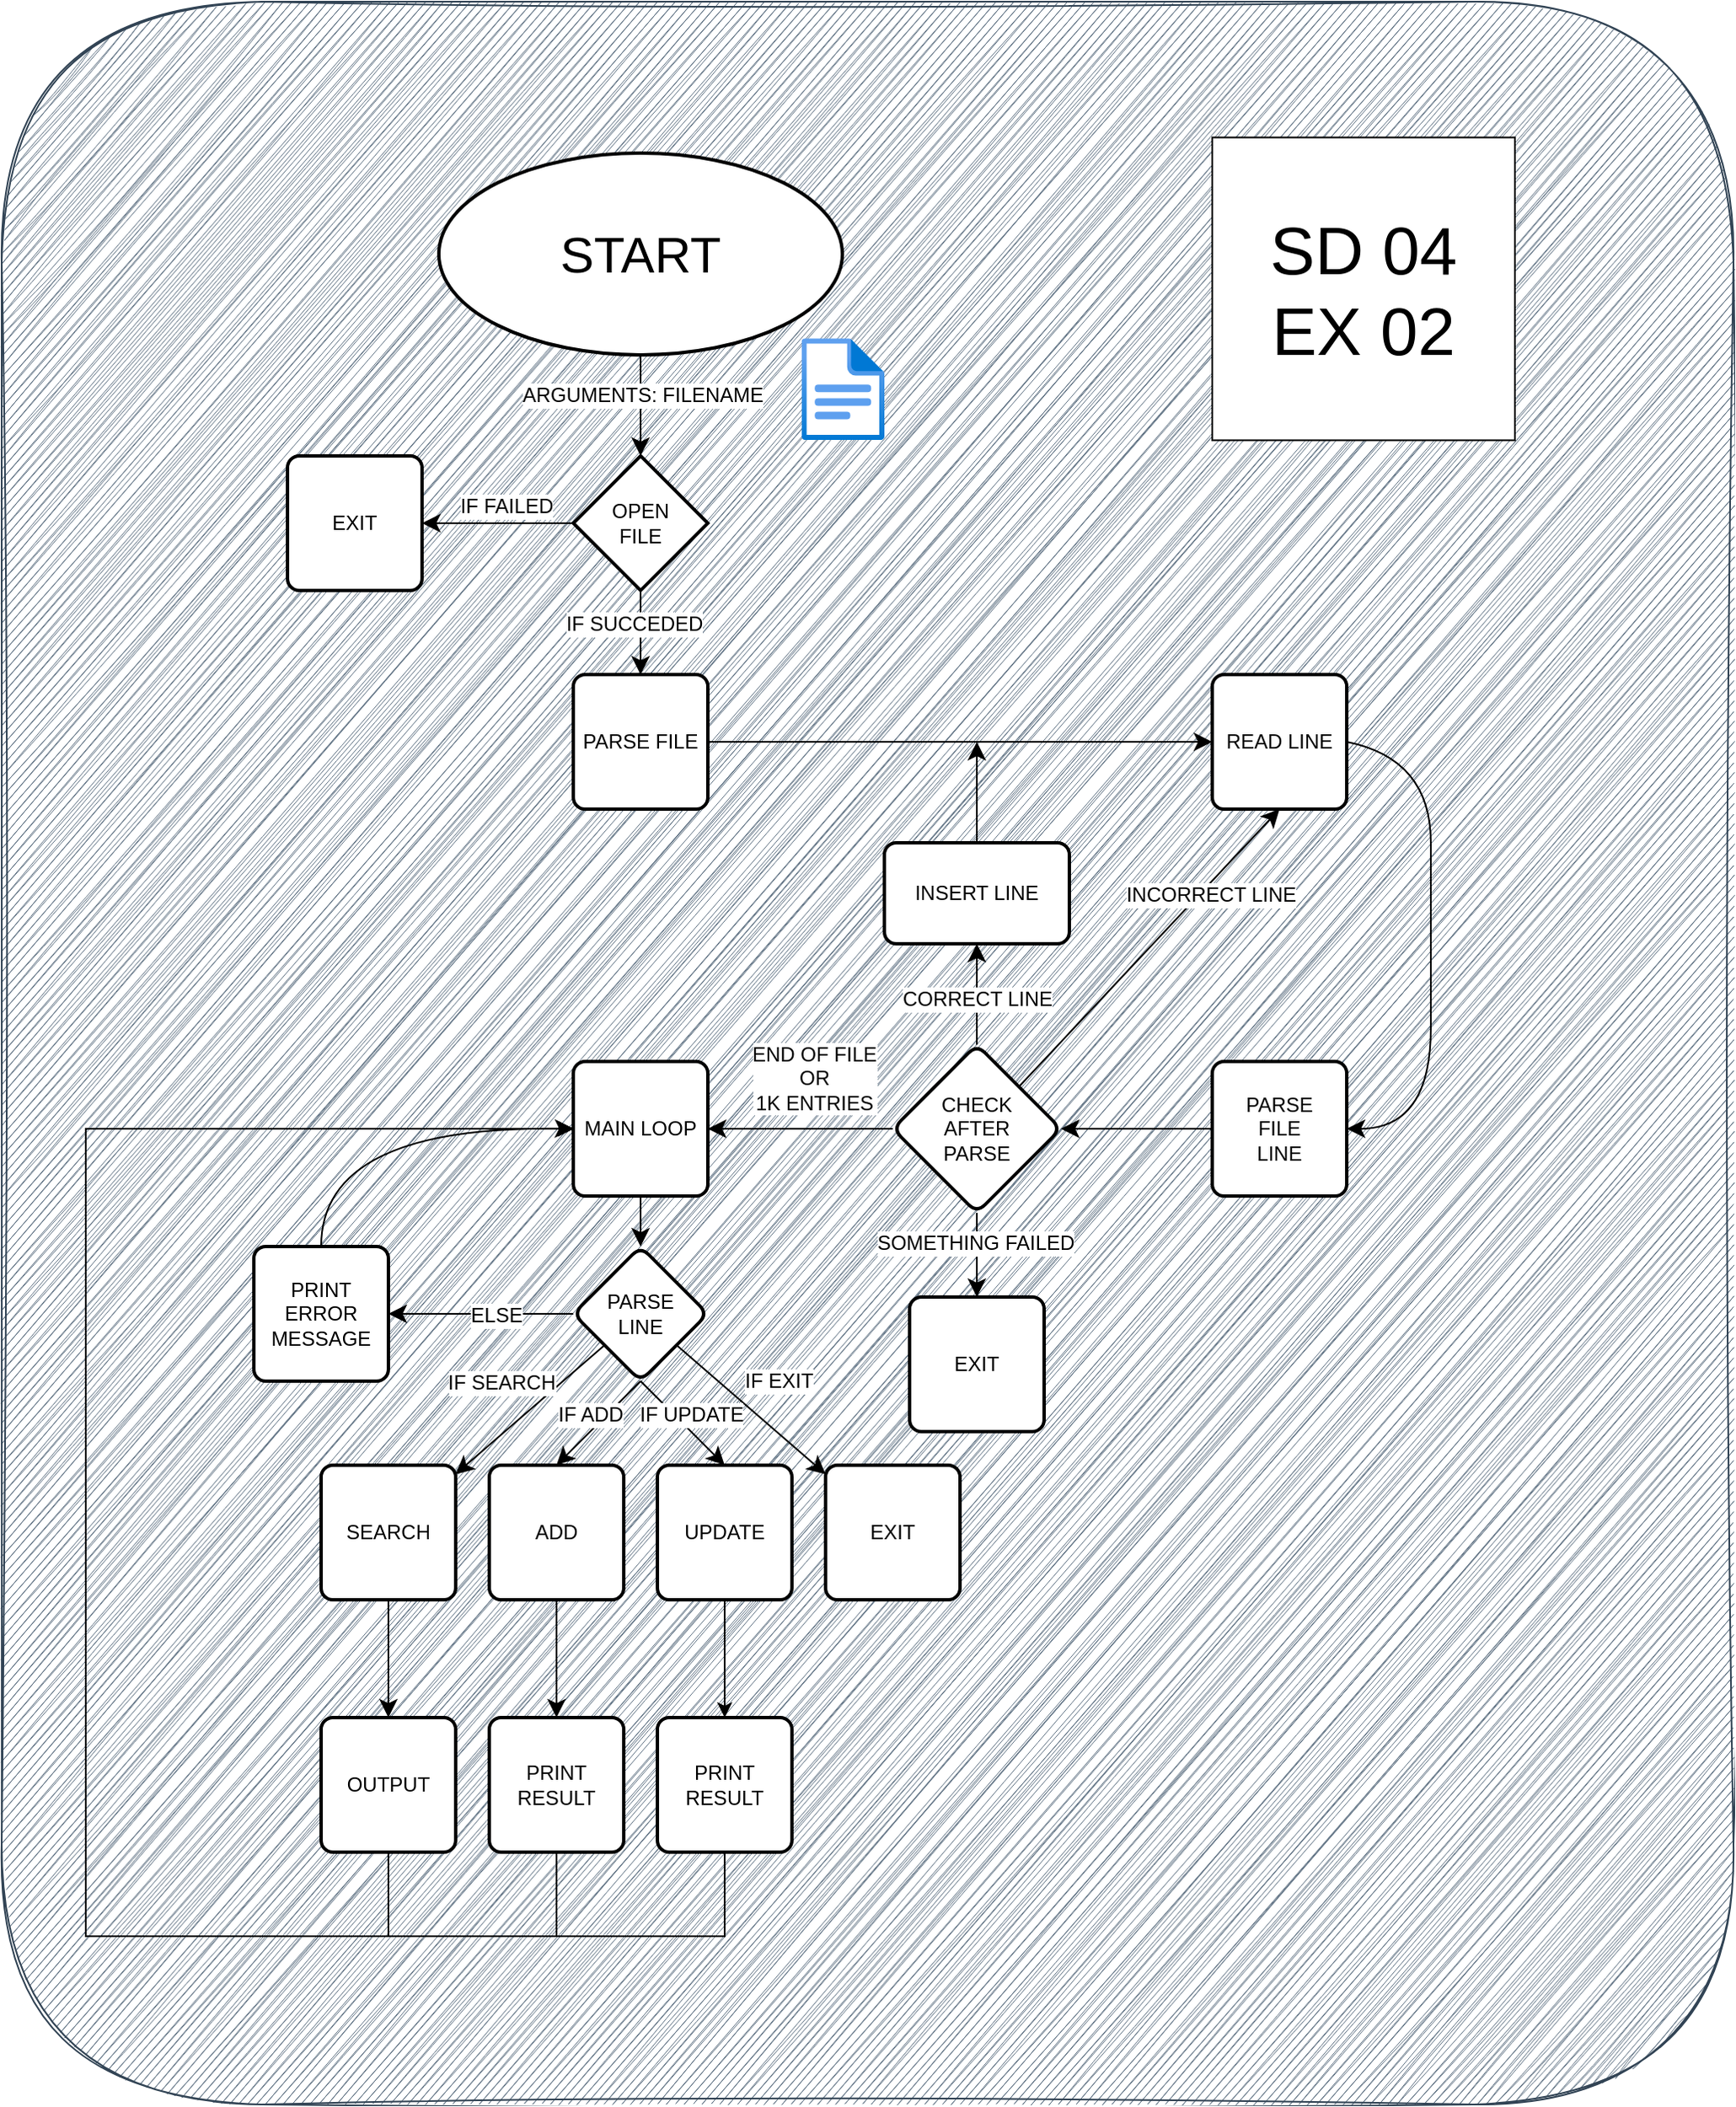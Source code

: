 <mxfile version="27.1.6">
  <diagram id="EDmHR_g1la7P6RcFaaBi" name="Pagina-1">
    <mxGraphModel dx="2287" dy="1240" grid="1" gridSize="10" guides="1" tooltips="1" connect="1" arrows="1" fold="1" page="0" pageScale="1" pageWidth="827" pageHeight="1169" math="0" shadow="0">
      <root>
        <mxCell id="0" />
        <mxCell id="1" parent="0" />
        <mxCell id="TbW7v7ZcEK5JP2u3PYIR-22" value="" style="rounded=1;whiteSpace=wrap;html=1;strokeWidth=1;perimeterSpacing=2;sketch=1;curveFitting=1;jiggle=2;fillColor=#647687;fontColor=#ffffff;strokeColor=#314354;glass=0;" vertex="1" parent="1">
          <mxGeometry x="350" y="250" width="1030" height="1250" as="geometry" />
        </mxCell>
        <mxCell id="ej3CaOeuSr0K_tqCnYNM-1" value="" style="edgeStyle=none;curved=1;rounded=0;orthogonalLoop=1;jettySize=auto;html=1;fontSize=12;startSize=8;endSize=8;" parent="1" source="ej3CaOeuSr0K_tqCnYNM-3" target="ej3CaOeuSr0K_tqCnYNM-55" edge="1">
          <mxGeometry relative="1" as="geometry" />
        </mxCell>
        <mxCell id="ej3CaOeuSr0K_tqCnYNM-2" value="ARGUMENTS: FILENAME" style="edgeLabel;html=1;align=center;verticalAlign=middle;resizable=0;points=[];fontSize=12;" parent="ej3CaOeuSr0K_tqCnYNM-1" vertex="1" connectable="0">
          <mxGeometry x="-0.214" y="1" relative="1" as="geometry">
            <mxPoint as="offset" />
          </mxGeometry>
        </mxCell>
        <mxCell id="ej3CaOeuSr0K_tqCnYNM-3" value="&lt;font style=&quot;font-size: 30px;&quot;&gt;START&lt;/font&gt;" style="strokeWidth=2;html=1;shape=mxgraph.flowchart.start_1;whiteSpace=wrap;" parent="1" vertex="1">
          <mxGeometry x="610" y="340" width="240" height="120" as="geometry" />
        </mxCell>
        <mxCell id="ej3CaOeuSr0K_tqCnYNM-4" value="" style="image;aspect=fixed;html=1;points=[];align=center;fontSize=12;image=img/lib/azure2/general/File.svg;" parent="1" vertex="1">
          <mxGeometry x="825.72" y="450" width="49.28" height="60.72" as="geometry" />
        </mxCell>
        <mxCell id="ej3CaOeuSr0K_tqCnYNM-5" value="" style="edgeStyle=none;curved=1;rounded=0;orthogonalLoop=1;jettySize=auto;html=1;fontSize=12;startSize=8;endSize=8;exitX=1;exitY=0.5;exitDx=0;exitDy=0;" parent="1" source="ej3CaOeuSr0K_tqCnYNM-6" target="ej3CaOeuSr0K_tqCnYNM-8" edge="1">
          <mxGeometry relative="1" as="geometry">
            <mxPoint x="820" y="700" as="sourcePoint" />
          </mxGeometry>
        </mxCell>
        <mxCell id="ej3CaOeuSr0K_tqCnYNM-6" value="PARSE FILE" style="rounded=1;whiteSpace=wrap;html=1;absoluteArcSize=1;arcSize=14;strokeWidth=2;" parent="1" vertex="1">
          <mxGeometry x="690" y="650" width="80" height="80" as="geometry" />
        </mxCell>
        <mxCell id="ej3CaOeuSr0K_tqCnYNM-7" style="edgeStyle=none;curved=1;rounded=0;orthogonalLoop=1;jettySize=auto;html=1;exitX=1;exitY=0.5;exitDx=0;exitDy=0;fontSize=12;startSize=8;endSize=8;entryX=1;entryY=0.5;entryDx=0;entryDy=0;" parent="1" source="ej3CaOeuSr0K_tqCnYNM-8" target="ej3CaOeuSr0K_tqCnYNM-10" edge="1">
          <mxGeometry relative="1" as="geometry">
            <mxPoint x="1210" y="700.059" as="targetPoint" />
            <Array as="points">
              <mxPoint x="1200" y="700" />
              <mxPoint x="1200" y="800" />
              <mxPoint x="1200" y="920" />
            </Array>
          </mxGeometry>
        </mxCell>
        <mxCell id="ej3CaOeuSr0K_tqCnYNM-8" value="READ LINE" style="whiteSpace=wrap;html=1;rounded=1;absoluteArcSize=1;arcSize=14;strokeWidth=2;" parent="1" vertex="1">
          <mxGeometry x="1070" y="650" width="80" height="80" as="geometry" />
        </mxCell>
        <mxCell id="ej3CaOeuSr0K_tqCnYNM-9" value="" style="edgeStyle=none;curved=1;rounded=0;orthogonalLoop=1;jettySize=auto;html=1;fontSize=12;startSize=8;endSize=8;entryX=1;entryY=0.5;entryDx=0;entryDy=0;" parent="1" source="ej3CaOeuSr0K_tqCnYNM-10" target="ej3CaOeuSr0K_tqCnYNM-19" edge="1">
          <mxGeometry relative="1" as="geometry">
            <mxPoint x="1000.0" y="920" as="targetPoint" />
          </mxGeometry>
        </mxCell>
        <mxCell id="ej3CaOeuSr0K_tqCnYNM-10" value="PARSE&lt;div&gt;FILE&lt;/div&gt;&lt;div&gt;LINE&lt;/div&gt;" style="whiteSpace=wrap;html=1;rounded=1;absoluteArcSize=1;arcSize=14;strokeWidth=2;" parent="1" vertex="1">
          <mxGeometry x="1070" y="880" width="80" height="80" as="geometry" />
        </mxCell>
        <mxCell id="ej3CaOeuSr0K_tqCnYNM-11" style="edgeStyle=none;curved=1;rounded=0;orthogonalLoop=1;jettySize=auto;html=1;fontSize=12;startSize=8;endSize=8;entryX=0.5;entryY=1;entryDx=0;entryDy=0;" parent="1" source="ej3CaOeuSr0K_tqCnYNM-19" target="ej3CaOeuSr0K_tqCnYNM-22" edge="1">
          <mxGeometry relative="1" as="geometry">
            <mxPoint x="930" y="820" as="targetPoint" />
          </mxGeometry>
        </mxCell>
        <mxCell id="ej3CaOeuSr0K_tqCnYNM-12" value="CORRECT LINE" style="edgeLabel;html=1;align=center;verticalAlign=middle;resizable=0;points=[];fontSize=12;" parent="ej3CaOeuSr0K_tqCnYNM-11" vertex="1" connectable="0">
          <mxGeometry x="-0.132" relative="1" as="geometry">
            <mxPoint y="-1" as="offset" />
          </mxGeometry>
        </mxCell>
        <mxCell id="ej3CaOeuSr0K_tqCnYNM-13" style="edgeStyle=none;curved=1;rounded=0;orthogonalLoop=1;jettySize=auto;html=1;fontSize=12;startSize=8;endSize=8;entryX=1;entryY=0.5;entryDx=0;entryDy=0;" parent="1" source="ej3CaOeuSr0K_tqCnYNM-19" target="ej3CaOeuSr0K_tqCnYNM-24" edge="1">
          <mxGeometry relative="1" as="geometry">
            <mxPoint x="770" y="920" as="targetPoint" />
          </mxGeometry>
        </mxCell>
        <mxCell id="ej3CaOeuSr0K_tqCnYNM-14" value="END OF FILE&lt;div&gt;OR&lt;/div&gt;&lt;div&gt;1K ENTRIES&lt;/div&gt;" style="edgeLabel;html=1;align=center;verticalAlign=middle;resizable=0;points=[];fontSize=12;" parent="ej3CaOeuSr0K_tqCnYNM-13" vertex="1" connectable="0">
          <mxGeometry x="-0.169" y="2" relative="1" as="geometry">
            <mxPoint x="-2" y="-32" as="offset" />
          </mxGeometry>
        </mxCell>
        <mxCell id="ej3CaOeuSr0K_tqCnYNM-15" value="" style="edgeStyle=none;curved=1;rounded=0;orthogonalLoop=1;jettySize=auto;html=1;fontSize=12;startSize=8;endSize=8;" parent="1" source="ej3CaOeuSr0K_tqCnYNM-19" target="ej3CaOeuSr0K_tqCnYNM-20" edge="1">
          <mxGeometry relative="1" as="geometry" />
        </mxCell>
        <mxCell id="ej3CaOeuSr0K_tqCnYNM-16" value="SOMETHING FAILED" style="edgeLabel;html=1;align=center;verticalAlign=middle;resizable=0;points=[];fontSize=12;" parent="ej3CaOeuSr0K_tqCnYNM-15" vertex="1" connectable="0">
          <mxGeometry x="-0.292" y="-1" relative="1" as="geometry">
            <mxPoint as="offset" />
          </mxGeometry>
        </mxCell>
        <mxCell id="ej3CaOeuSr0K_tqCnYNM-17" style="edgeStyle=none;curved=1;rounded=0;orthogonalLoop=1;jettySize=auto;html=1;exitX=1;exitY=0;exitDx=0;exitDy=0;fontSize=12;startSize=8;endSize=8;entryX=0.5;entryY=1;entryDx=0;entryDy=0;" parent="1" source="ej3CaOeuSr0K_tqCnYNM-19" target="ej3CaOeuSr0K_tqCnYNM-8" edge="1">
          <mxGeometry relative="1" as="geometry">
            <mxPoint x="1060" y="770" as="targetPoint" />
          </mxGeometry>
        </mxCell>
        <mxCell id="ej3CaOeuSr0K_tqCnYNM-18" value="INCORRECT LINE" style="edgeLabel;html=1;align=center;verticalAlign=middle;resizable=0;points=[];fontSize=12;" parent="ej3CaOeuSr0K_tqCnYNM-17" vertex="1" connectable="0">
          <mxGeometry x="-0.12" y="-1" relative="1" as="geometry">
            <mxPoint x="45" y="-42" as="offset" />
          </mxGeometry>
        </mxCell>
        <mxCell id="ej3CaOeuSr0K_tqCnYNM-19" value="CHECK&lt;div&gt;AFTER&lt;/div&gt;&lt;div&gt;PARSE&lt;/div&gt;" style="rhombus;whiteSpace=wrap;html=1;rounded=1;absoluteArcSize=1;arcSize=14;strokeWidth=2;" parent="1" vertex="1">
          <mxGeometry x="880" y="870" width="100" height="100" as="geometry" />
        </mxCell>
        <mxCell id="ej3CaOeuSr0K_tqCnYNM-20" value="EXIT" style="whiteSpace=wrap;html=1;rounded=1;absoluteArcSize=1;arcSize=14;strokeWidth=2;" parent="1" vertex="1">
          <mxGeometry x="890" y="1020" width="80" height="80" as="geometry" />
        </mxCell>
        <mxCell id="ej3CaOeuSr0K_tqCnYNM-21" style="edgeStyle=none;curved=1;rounded=0;orthogonalLoop=1;jettySize=auto;html=1;fontSize=12;startSize=8;endSize=8;" parent="1" source="ej3CaOeuSr0K_tqCnYNM-22" edge="1">
          <mxGeometry relative="1" as="geometry">
            <mxPoint x="930" y="690" as="targetPoint" />
          </mxGeometry>
        </mxCell>
        <mxCell id="ej3CaOeuSr0K_tqCnYNM-22" value="INSERT LINE" style="whiteSpace=wrap;html=1;rounded=1;absoluteArcSize=1;arcSize=14;strokeWidth=2;" parent="1" vertex="1">
          <mxGeometry x="875" y="750" width="110" height="60" as="geometry" />
        </mxCell>
        <mxCell id="ej3CaOeuSr0K_tqCnYNM-23" value="" style="edgeStyle=none;curved=1;rounded=0;orthogonalLoop=1;jettySize=auto;html=1;fontSize=12;startSize=8;endSize=8;" parent="1" source="ej3CaOeuSr0K_tqCnYNM-24" target="ej3CaOeuSr0K_tqCnYNM-31" edge="1">
          <mxGeometry relative="1" as="geometry" />
        </mxCell>
        <mxCell id="ej3CaOeuSr0K_tqCnYNM-24" value="MAIN LOOP" style="rounded=1;whiteSpace=wrap;html=1;absoluteArcSize=1;arcSize=14;strokeWidth=2;" parent="1" vertex="1">
          <mxGeometry x="690" y="880" width="80" height="80" as="geometry" />
        </mxCell>
        <mxCell id="ej3CaOeuSr0K_tqCnYNM-25" value="" style="edgeStyle=none;curved=1;rounded=0;orthogonalLoop=1;jettySize=auto;html=1;fontSize=12;startSize=8;endSize=8;" parent="1" source="ej3CaOeuSr0K_tqCnYNM-31" target="ej3CaOeuSr0K_tqCnYNM-33" edge="1">
          <mxGeometry relative="1" as="geometry" />
        </mxCell>
        <mxCell id="ej3CaOeuSr0K_tqCnYNM-26" value="IF SEARCH" style="edgeLabel;html=1;align=center;verticalAlign=middle;resizable=0;points=[];fontSize=12;" parent="ej3CaOeuSr0K_tqCnYNM-25" vertex="1" connectable="0">
          <mxGeometry x="0.056" y="-2" relative="1" as="geometry">
            <mxPoint x="-14" y="-17" as="offset" />
          </mxGeometry>
        </mxCell>
        <mxCell id="ej3CaOeuSr0K_tqCnYNM-27" value="" style="edgeStyle=none;curved=1;rounded=0;orthogonalLoop=1;jettySize=auto;html=1;fontSize=12;startSize=8;endSize=8;" parent="1" source="ej3CaOeuSr0K_tqCnYNM-31" target="ej3CaOeuSr0K_tqCnYNM-34" edge="1">
          <mxGeometry relative="1" as="geometry" />
        </mxCell>
        <mxCell id="ej3CaOeuSr0K_tqCnYNM-28" value="IF EXIT" style="edgeLabel;html=1;align=center;verticalAlign=middle;resizable=0;points=[];fontSize=12;" parent="ej3CaOeuSr0K_tqCnYNM-27" vertex="1" connectable="0">
          <mxGeometry x="-0.01" y="2" relative="1" as="geometry">
            <mxPoint x="15" y="-15" as="offset" />
          </mxGeometry>
        </mxCell>
        <mxCell id="ej3CaOeuSr0K_tqCnYNM-29" value="" style="edgeStyle=none;curved=1;rounded=0;orthogonalLoop=1;jettySize=auto;html=1;fontSize=12;startSize=8;endSize=8;" parent="1" source="ej3CaOeuSr0K_tqCnYNM-31" target="ej3CaOeuSr0K_tqCnYNM-47" edge="1">
          <mxGeometry relative="1" as="geometry" />
        </mxCell>
        <mxCell id="ej3CaOeuSr0K_tqCnYNM-30" value="ELSE" style="edgeLabel;html=1;align=center;verticalAlign=middle;resizable=0;points=[];fontSize=12;" parent="ej3CaOeuSr0K_tqCnYNM-29" vertex="1" connectable="0">
          <mxGeometry x="-0.162" y="1" relative="1" as="geometry">
            <mxPoint as="offset" />
          </mxGeometry>
        </mxCell>
        <mxCell id="ej3CaOeuSr0K_tqCnYNM-58" value="IF ADD" style="edgeStyle=none;curved=1;rounded=0;orthogonalLoop=1;jettySize=auto;html=1;exitX=0.5;exitY=1;exitDx=0;exitDy=0;entryX=0.5;entryY=0;entryDx=0;entryDy=0;fontSize=12;startSize=8;endSize=8;" parent="1" source="ej3CaOeuSr0K_tqCnYNM-31" target="ej3CaOeuSr0K_tqCnYNM-57" edge="1">
          <mxGeometry y="-7" relative="1" as="geometry">
            <mxPoint as="offset" />
          </mxGeometry>
        </mxCell>
        <mxCell id="ej3CaOeuSr0K_tqCnYNM-31" value="PARSE&lt;div&gt;LINE&lt;/div&gt;" style="rhombus;whiteSpace=wrap;html=1;rounded=1;absoluteArcSize=1;arcSize=14;strokeWidth=2;" parent="1" vertex="1">
          <mxGeometry x="690" y="990" width="80" height="80" as="geometry" />
        </mxCell>
        <mxCell id="ej3CaOeuSr0K_tqCnYNM-32" value="" style="edgeStyle=none;curved=1;rounded=0;orthogonalLoop=1;jettySize=auto;html=1;fontSize=12;startSize=8;endSize=8;entryX=0.5;entryY=0;entryDx=0;entryDy=0;" parent="1" source="ej3CaOeuSr0K_tqCnYNM-33" target="TbW7v7ZcEK5JP2u3PYIR-6" edge="1">
          <mxGeometry relative="1" as="geometry">
            <mxPoint x="580" y="1270" as="targetPoint" />
          </mxGeometry>
        </mxCell>
        <mxCell id="ej3CaOeuSr0K_tqCnYNM-33" value="SEARCH" style="whiteSpace=wrap;html=1;rounded=1;absoluteArcSize=1;arcSize=14;strokeWidth=2;" parent="1" vertex="1">
          <mxGeometry x="540" y="1120" width="80" height="80" as="geometry" />
        </mxCell>
        <mxCell id="ej3CaOeuSr0K_tqCnYNM-34" value="EXIT" style="whiteSpace=wrap;html=1;rounded=1;absoluteArcSize=1;arcSize=14;strokeWidth=2;" parent="1" vertex="1">
          <mxGeometry x="840" y="1120" width="80" height="80" as="geometry" />
        </mxCell>
        <mxCell id="ej3CaOeuSr0K_tqCnYNM-46" style="edgeStyle=none;curved=1;rounded=0;orthogonalLoop=1;jettySize=auto;html=1;entryX=0;entryY=0.5;entryDx=0;entryDy=0;fontSize=12;startSize=8;endSize=8;" parent="1" source="ej3CaOeuSr0K_tqCnYNM-47" target="ej3CaOeuSr0K_tqCnYNM-24" edge="1">
          <mxGeometry relative="1" as="geometry">
            <Array as="points">
              <mxPoint x="540" y="918" />
            </Array>
          </mxGeometry>
        </mxCell>
        <mxCell id="ej3CaOeuSr0K_tqCnYNM-47" value="PRINT&lt;div&gt;ERROR&lt;/div&gt;&lt;div&gt;MESSAGE&lt;/div&gt;" style="whiteSpace=wrap;html=1;rounded=1;absoluteArcSize=1;arcSize=14;strokeWidth=2;" parent="1" vertex="1">
          <mxGeometry x="500" y="990" width="80" height="80" as="geometry" />
        </mxCell>
        <mxCell id="ej3CaOeuSr0K_tqCnYNM-51" style="edgeStyle=none;curved=1;rounded=0;orthogonalLoop=1;jettySize=auto;html=1;entryX=0.5;entryY=0;entryDx=0;entryDy=0;fontSize=12;startSize=8;endSize=8;" parent="1" source="ej3CaOeuSr0K_tqCnYNM-55" target="ej3CaOeuSr0K_tqCnYNM-6" edge="1">
          <mxGeometry relative="1" as="geometry" />
        </mxCell>
        <mxCell id="ej3CaOeuSr0K_tqCnYNM-52" value="IF SUCCEDED" style="edgeLabel;html=1;align=center;verticalAlign=middle;resizable=0;points=[];fontSize=12;" parent="ej3CaOeuSr0K_tqCnYNM-51" vertex="1" connectable="0">
          <mxGeometry x="-0.225" y="-4" relative="1" as="geometry">
            <mxPoint as="offset" />
          </mxGeometry>
        </mxCell>
        <mxCell id="ej3CaOeuSr0K_tqCnYNM-53" value="" style="edgeStyle=none;curved=1;rounded=0;orthogonalLoop=1;jettySize=auto;html=1;fontSize=12;startSize=8;endSize=8;entryX=1;entryY=0.5;entryDx=0;entryDy=0;" parent="1" source="ej3CaOeuSr0K_tqCnYNM-55" target="ej3CaOeuSr0K_tqCnYNM-56" edge="1">
          <mxGeometry relative="1" as="geometry">
            <mxPoint x="590" y="560" as="targetPoint" />
          </mxGeometry>
        </mxCell>
        <mxCell id="ej3CaOeuSr0K_tqCnYNM-54" value="IF FAILED" style="edgeLabel;html=1;align=center;verticalAlign=middle;resizable=0;points=[];fontSize=12;" parent="ej3CaOeuSr0K_tqCnYNM-53" vertex="1" connectable="0">
          <mxGeometry x="0.103" relative="1" as="geometry">
            <mxPoint x="9" y="-10" as="offset" />
          </mxGeometry>
        </mxCell>
        <mxCell id="ej3CaOeuSr0K_tqCnYNM-55" value="OPEN&lt;div&gt;FILE&lt;/div&gt;" style="rhombus;whiteSpace=wrap;html=1;strokeWidth=2;" parent="1" vertex="1">
          <mxGeometry x="690" y="520" width="80" height="80" as="geometry" />
        </mxCell>
        <mxCell id="ej3CaOeuSr0K_tqCnYNM-56" value="EXIT" style="rounded=1;whiteSpace=wrap;html=1;absoluteArcSize=1;arcSize=14;strokeWidth=2;" parent="1" vertex="1">
          <mxGeometry x="520" y="520" width="80" height="80" as="geometry" />
        </mxCell>
        <mxCell id="ej3CaOeuSr0K_tqCnYNM-60" style="edgeStyle=none;curved=1;rounded=0;orthogonalLoop=1;jettySize=auto;html=1;exitX=0.5;exitY=1;exitDx=0;exitDy=0;fontSize=12;startSize=8;endSize=8;entryX=0.5;entryY=0;entryDx=0;entryDy=0;" parent="1" source="ej3CaOeuSr0K_tqCnYNM-57" target="TbW7v7ZcEK5JP2u3PYIR-14" edge="1">
          <mxGeometry relative="1" as="geometry">
            <mxPoint x="680" y="1270" as="targetPoint" />
          </mxGeometry>
        </mxCell>
        <mxCell id="ej3CaOeuSr0K_tqCnYNM-57" value="ADD" style="whiteSpace=wrap;html=1;rounded=1;absoluteArcSize=1;arcSize=14;strokeWidth=2;" parent="1" vertex="1">
          <mxGeometry x="640" y="1120" width="80" height="80" as="geometry" />
        </mxCell>
        <mxCell id="TbW7v7ZcEK5JP2u3PYIR-16" style="edgeStyle=orthogonalEdgeStyle;rounded=0;orthogonalLoop=1;jettySize=auto;html=1;entryX=0.5;entryY=0;entryDx=0;entryDy=0;" edge="1" parent="1" source="TbW7v7ZcEK5JP2u3PYIR-2" target="TbW7v7ZcEK5JP2u3PYIR-15">
          <mxGeometry relative="1" as="geometry" />
        </mxCell>
        <mxCell id="TbW7v7ZcEK5JP2u3PYIR-2" value="UPDATE" style="whiteSpace=wrap;html=1;rounded=1;absoluteArcSize=1;arcSize=14;strokeWidth=2;" vertex="1" parent="1">
          <mxGeometry x="740" y="1120" width="80" height="80" as="geometry" />
        </mxCell>
        <mxCell id="TbW7v7ZcEK5JP2u3PYIR-5" value="IF UPDATE" style="edgeStyle=none;curved=1;rounded=0;orthogonalLoop=1;jettySize=auto;html=1;exitX=0.5;exitY=1;exitDx=0;exitDy=0;entryX=0.5;entryY=0;entryDx=0;entryDy=0;fontSize=12;startSize=8;endSize=8;" edge="1" parent="1" source="ej3CaOeuSr0K_tqCnYNM-31" target="TbW7v7ZcEK5JP2u3PYIR-2">
          <mxGeometry y="7" relative="1" as="geometry">
            <mxPoint x="770" y="1090" as="sourcePoint" />
            <mxPoint x="720" y="1140" as="targetPoint" />
            <mxPoint as="offset" />
          </mxGeometry>
        </mxCell>
        <mxCell id="TbW7v7ZcEK5JP2u3PYIR-18" style="edgeStyle=none;rounded=0;orthogonalLoop=1;jettySize=auto;html=1;" edge="1" parent="1" source="TbW7v7ZcEK5JP2u3PYIR-6">
          <mxGeometry relative="1" as="geometry">
            <mxPoint x="690" y="920" as="targetPoint" />
            <Array as="points">
              <mxPoint x="580" y="1400" />
              <mxPoint x="400" y="1400" />
              <mxPoint x="400" y="920" />
            </Array>
          </mxGeometry>
        </mxCell>
        <mxCell id="TbW7v7ZcEK5JP2u3PYIR-6" value="OUTPUT" style="whiteSpace=wrap;html=1;rounded=1;absoluteArcSize=1;arcSize=14;strokeWidth=2;" vertex="1" parent="1">
          <mxGeometry x="540" y="1270" width="80" height="80" as="geometry" />
        </mxCell>
        <mxCell id="TbW7v7ZcEK5JP2u3PYIR-19" style="edgeStyle=none;rounded=0;orthogonalLoop=1;jettySize=auto;html=1;" edge="1" parent="1" source="TbW7v7ZcEK5JP2u3PYIR-14">
          <mxGeometry relative="1" as="geometry">
            <mxPoint x="690" y="920" as="targetPoint" />
            <Array as="points">
              <mxPoint x="680" y="1400" />
              <mxPoint x="400" y="1400" />
              <mxPoint x="400" y="920" />
            </Array>
          </mxGeometry>
        </mxCell>
        <mxCell id="TbW7v7ZcEK5JP2u3PYIR-14" value="PRINT RESULT" style="whiteSpace=wrap;html=1;rounded=1;absoluteArcSize=1;arcSize=14;strokeWidth=2;" vertex="1" parent="1">
          <mxGeometry x="640" y="1270" width="80" height="80" as="geometry" />
        </mxCell>
        <mxCell id="TbW7v7ZcEK5JP2u3PYIR-20" style="edgeStyle=none;rounded=0;orthogonalLoop=1;jettySize=auto;html=1;entryX=0;entryY=0.5;entryDx=0;entryDy=0;" edge="1" parent="1" source="TbW7v7ZcEK5JP2u3PYIR-15" target="ej3CaOeuSr0K_tqCnYNM-24">
          <mxGeometry relative="1" as="geometry">
            <mxPoint x="780" y="1400" as="targetPoint" />
            <Array as="points">
              <mxPoint x="780" y="1400" />
              <mxPoint x="400" y="1400" />
              <mxPoint x="400" y="920" />
            </Array>
          </mxGeometry>
        </mxCell>
        <mxCell id="TbW7v7ZcEK5JP2u3PYIR-15" value="PRINT RESULT" style="whiteSpace=wrap;html=1;rounded=1;absoluteArcSize=1;arcSize=14;strokeWidth=2;" vertex="1" parent="1">
          <mxGeometry x="740" y="1270" width="80" height="80" as="geometry" />
        </mxCell>
        <mxCell id="TbW7v7ZcEK5JP2u3PYIR-24" value="&lt;font style=&quot;font-size: 40px;&quot;&gt;SD 04&lt;/font&gt;&lt;div&gt;&lt;font style=&quot;font-size: 40px;&quot;&gt;EX 02&lt;/font&gt;&lt;/div&gt;" style="rounded=0;whiteSpace=wrap;html=1;" vertex="1" parent="1">
          <mxGeometry x="1070" y="330.72" width="180" height="180" as="geometry" />
        </mxCell>
      </root>
    </mxGraphModel>
  </diagram>
</mxfile>
